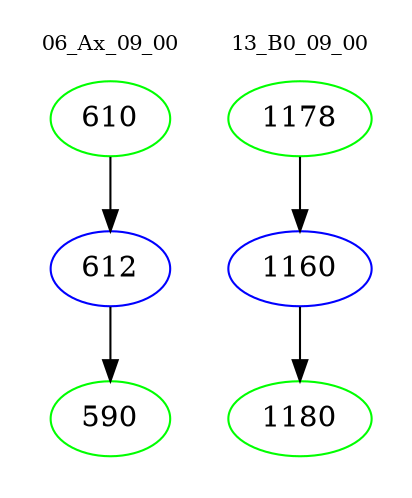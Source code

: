 digraph{
subgraph cluster_0 {
color = white
label = "06_Ax_09_00";
fontsize=10;
T0_610 [label="610", color="green"]
T0_610 -> T0_612 [color="black"]
T0_612 [label="612", color="blue"]
T0_612 -> T0_590 [color="black"]
T0_590 [label="590", color="green"]
}
subgraph cluster_1 {
color = white
label = "13_B0_09_00";
fontsize=10;
T1_1178 [label="1178", color="green"]
T1_1178 -> T1_1160 [color="black"]
T1_1160 [label="1160", color="blue"]
T1_1160 -> T1_1180 [color="black"]
T1_1180 [label="1180", color="green"]
}
}
